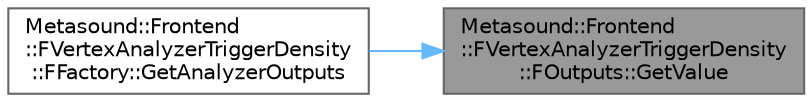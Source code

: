 digraph "Metasound::Frontend::FVertexAnalyzerTriggerDensity::FOutputs::GetValue"
{
 // INTERACTIVE_SVG=YES
 // LATEX_PDF_SIZE
  bgcolor="transparent";
  edge [fontname=Helvetica,fontsize=10,labelfontname=Helvetica,labelfontsize=10];
  node [fontname=Helvetica,fontsize=10,shape=box,height=0.2,width=0.4];
  rankdir="RL";
  Node1 [id="Node000001",label="Metasound::Frontend\l::FVertexAnalyzerTriggerDensity\l::FOutputs::GetValue",height=0.2,width=0.4,color="gray40", fillcolor="grey60", style="filled", fontcolor="black",tooltip=" "];
  Node1 -> Node2 [id="edge1_Node000001_Node000002",dir="back",color="steelblue1",style="solid",tooltip=" "];
  Node2 [id="Node000002",label="Metasound::Frontend\l::FVertexAnalyzerTriggerDensity\l::FFactory::GetAnalyzerOutputs",height=0.2,width=0.4,color="grey40", fillcolor="white", style="filled",URL="$d7/d5d/classMetasound_1_1Frontend_1_1FVertexAnalyzerTriggerDensity_1_1FFactory.html#a09cee51f735e9f0a5485edfc1c380007",tooltip=" "];
}
